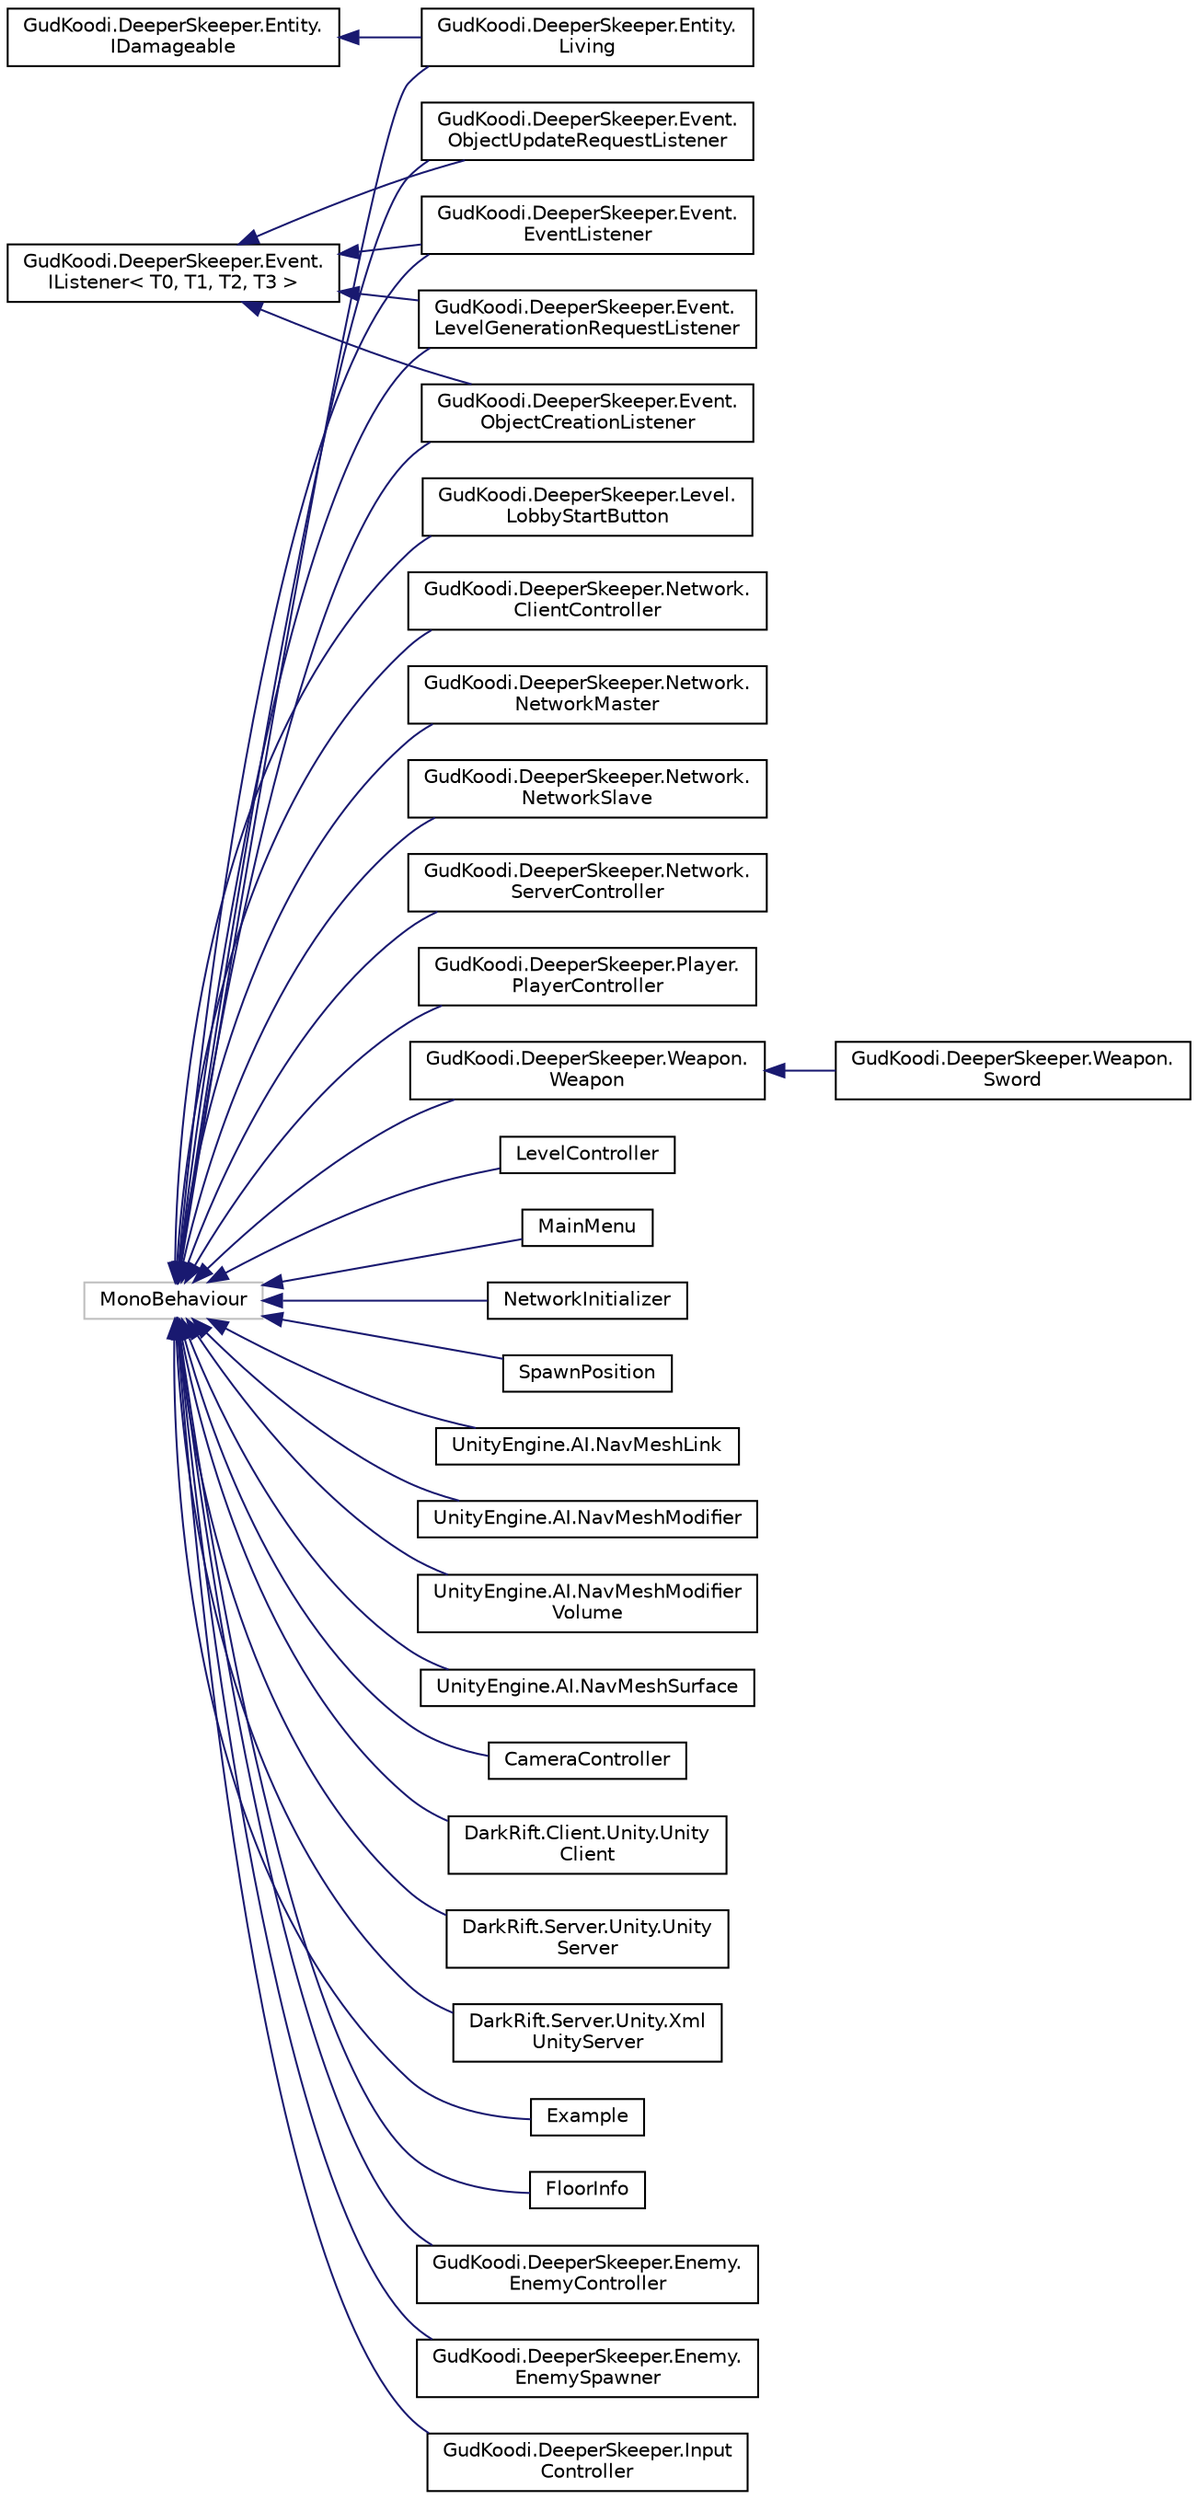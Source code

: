 digraph "Graphical Class Hierarchy"
{
 // LATEX_PDF_SIZE
  edge [fontname="Helvetica",fontsize="10",labelfontname="Helvetica",labelfontsize="10"];
  node [fontname="Helvetica",fontsize="10",shape=record];
  rankdir="LR";
  Node76 [label="GudKoodi.DeeperSkeeper.Entity.\lIDamageable",height=0.2,width=0.4,color="black", fillcolor="white", style="filled",URL="$interface_gud_koodi_1_1_deeper_skeeper_1_1_entity_1_1_i_damageable.html",tooltip="Can be damaged."];
  Node76 -> Node41 [dir="back",color="midnightblue",fontsize="10",style="solid",fontname="Helvetica"];
  Node41 [label="GudKoodi.DeeperSkeeper.Entity.\lLiving",height=0.2,width=0.4,color="black", fillcolor="white", style="filled",URL="$class_gud_koodi_1_1_deeper_skeeper_1_1_entity_1_1_living.html",tooltip="Anything that has HP."];
  Node70 [label="GudKoodi.DeeperSkeeper.Event.\lIListener\< T0, T1, T2, T3 \>",height=0.2,width=0.4,color="black", fillcolor="white", style="filled",URL="$interface_gud_koodi_1_1_deeper_skeeper_1_1_event_1_1_i_listener.html",tooltip="Interface for all event listeners."];
  Node70 -> Node42 [dir="back",color="midnightblue",fontsize="10",style="solid",fontname="Helvetica"];
  Node42 [label="GudKoodi.DeeperSkeeper.Event.\lEventListener",height=0.2,width=0.4,color="black", fillcolor="white", style="filled",URL="$class_gud_koodi_1_1_deeper_skeeper_1_1_event_1_1_event_listener.html",tooltip="Listener for Event."];
  Node70 -> Node43 [dir="back",color="midnightblue",fontsize="10",style="solid",fontname="Helvetica"];
  Node43 [label="GudKoodi.DeeperSkeeper.Event.\lLevelGenerationRequestListener",height=0.2,width=0.4,color="black", fillcolor="white", style="filled",URL="$class_gud_koodi_1_1_deeper_skeeper_1_1_event_1_1_level_generation_request_listener.html",tooltip="Listener for LevelGenerationRequested."];
  Node70 -> Node44 [dir="back",color="midnightblue",fontsize="10",style="solid",fontname="Helvetica"];
  Node44 [label="GudKoodi.DeeperSkeeper.Event.\lObjectCreationListener",height=0.2,width=0.4,color="black", fillcolor="white", style="filled",URL="$class_gud_koodi_1_1_deeper_skeeper_1_1_event_1_1_object_creation_listener.html",tooltip="Listener for ObjectCreated."];
  Node70 -> Node45 [dir="back",color="midnightblue",fontsize="10",style="solid",fontname="Helvetica"];
  Node45 [label="GudKoodi.DeeperSkeeper.Event.\lObjectUpdateRequestListener",height=0.2,width=0.4,color="black", fillcolor="white", style="filled",URL="$class_gud_koodi_1_1_deeper_skeeper_1_1_event_1_1_object_update_request_listener.html",tooltip="Listener for ObjectUpdateRequested."];
  Node32 [label="MonoBehaviour",height=0.2,width=0.4,color="grey75", fillcolor="white", style="filled",tooltip=" "];
  Node32 -> Node0 [dir="back",color="midnightblue",fontsize="10",style="solid",fontname="Helvetica"];
  Node0 [label="CameraController",height=0.2,width=0.4,color="black", fillcolor="white", style="filled",URL="$class_camera_controller.html",tooltip="Component for setting the position of camera during game"];
  Node32 -> Node34 [dir="back",color="midnightblue",fontsize="10",style="solid",fontname="Helvetica"];
  Node34 [label="DarkRift.Client.Unity.Unity\lClient",height=0.2,width=0.4,color="black", fillcolor="white", style="filled",URL="$class_dark_rift_1_1_client_1_1_unity_1_1_unity_client.html",tooltip=" "];
  Node32 -> Node35 [dir="back",color="midnightblue",fontsize="10",style="solid",fontname="Helvetica"];
  Node35 [label="DarkRift.Server.Unity.Unity\lServer",height=0.2,width=0.4,color="black", fillcolor="white", style="filled",URL="$class_dark_rift_1_1_server_1_1_unity_1_1_unity_server.html",tooltip=" "];
  Node32 -> Node36 [dir="back",color="midnightblue",fontsize="10",style="solid",fontname="Helvetica"];
  Node36 [label="DarkRift.Server.Unity.Xml\lUnityServer",height=0.2,width=0.4,color="black", fillcolor="white", style="filled",URL="$class_dark_rift_1_1_server_1_1_unity_1_1_xml_unity_server.html",tooltip=" "];
  Node32 -> Node37 [dir="back",color="midnightblue",fontsize="10",style="solid",fontname="Helvetica"];
  Node37 [label="Example",height=0.2,width=0.4,color="black", fillcolor="white", style="filled",URL="$class_example.html",tooltip=" "];
  Node32 -> Node38 [dir="back",color="midnightblue",fontsize="10",style="solid",fontname="Helvetica"];
  Node38 [label="FloorInfo",height=0.2,width=0.4,color="black", fillcolor="white", style="filled",URL="$class_floor_info.html",tooltip=" "];
  Node32 -> Node39 [dir="back",color="midnightblue",fontsize="10",style="solid",fontname="Helvetica"];
  Node39 [label="GudKoodi.DeeperSkeeper.Enemy.\lEnemyController",height=0.2,width=0.4,color="black", fillcolor="white", style="filled",URL="$class_gud_koodi_1_1_deeper_skeeper_1_1_enemy_1_1_enemy_controller.html",tooltip="Component for controlling enemy object."];
  Node32 -> Node40 [dir="back",color="midnightblue",fontsize="10",style="solid",fontname="Helvetica"];
  Node40 [label="GudKoodi.DeeperSkeeper.Enemy.\lEnemySpawner",height=0.2,width=0.4,color="black", fillcolor="white", style="filled",URL="$class_gud_koodi_1_1_deeper_skeeper_1_1_enemy_1_1_enemy_spawner.html",tooltip="Creates the designed enemy and destroys spawner."];
  Node32 -> Node41 [dir="back",color="midnightblue",fontsize="10",style="solid",fontname="Helvetica"];
  Node32 -> Node42 [dir="back",color="midnightblue",fontsize="10",style="solid",fontname="Helvetica"];
  Node32 -> Node43 [dir="back",color="midnightblue",fontsize="10",style="solid",fontname="Helvetica"];
  Node32 -> Node44 [dir="back",color="midnightblue",fontsize="10",style="solid",fontname="Helvetica"];
  Node32 -> Node45 [dir="back",color="midnightblue",fontsize="10",style="solid",fontname="Helvetica"];
  Node32 -> Node46 [dir="back",color="midnightblue",fontsize="10",style="solid",fontname="Helvetica"];
  Node46 [label="GudKoodi.DeeperSkeeper.Input\lController",height=0.2,width=0.4,color="black", fillcolor="white", style="filled",URL="$class_gud_koodi_1_1_deeper_skeeper_1_1_input_controller.html",tooltip="Component for global input handling."];
  Node32 -> Node47 [dir="back",color="midnightblue",fontsize="10",style="solid",fontname="Helvetica"];
  Node47 [label="GudKoodi.DeeperSkeeper.Level.\lLobbyStartButton",height=0.2,width=0.4,color="black", fillcolor="white", style="filled",URL="$class_gud_koodi_1_1_deeper_skeeper_1_1_level_1_1_lobby_start_button.html",tooltip="Component for start button in lobby."];
  Node32 -> Node48 [dir="back",color="midnightblue",fontsize="10",style="solid",fontname="Helvetica"];
  Node48 [label="GudKoodi.DeeperSkeeper.Network.\lClientController",height=0.2,width=0.4,color="black", fillcolor="white", style="filled",URL="$class_gud_koodi_1_1_deeper_skeeper_1_1_network_1_1_client_controller.html",tooltip="Component that handles all communication to server."];
  Node32 -> Node49 [dir="back",color="midnightblue",fontsize="10",style="solid",fontname="Helvetica"];
  Node49 [label="GudKoodi.DeeperSkeeper.Network.\lNetworkMaster",height=0.2,width=0.4,color="black", fillcolor="white", style="filled",URL="$class_gud_koodi_1_1_deeper_skeeper_1_1_network_1_1_network_master.html",tooltip=" "];
  Node32 -> Node50 [dir="back",color="midnightblue",fontsize="10",style="solid",fontname="Helvetica"];
  Node50 [label="GudKoodi.DeeperSkeeper.Network.\lNetworkSlave",height=0.2,width=0.4,color="black", fillcolor="white", style="filled",URL="$class_gud_koodi_1_1_deeper_skeeper_1_1_network_1_1_network_slave.html",tooltip=" "];
  Node32 -> Node51 [dir="back",color="midnightblue",fontsize="10",style="solid",fontname="Helvetica"];
  Node51 [label="GudKoodi.DeeperSkeeper.Network.\lServerController",height=0.2,width=0.4,color="black", fillcolor="white", style="filled",URL="$class_gud_koodi_1_1_deeper_skeeper_1_1_network_1_1_server_controller.html",tooltip="Component that handles all communication between the server and all clients."];
  Node32 -> Node52 [dir="back",color="midnightblue",fontsize="10",style="solid",fontname="Helvetica"];
  Node52 [label="GudKoodi.DeeperSkeeper.Player.\lPlayerController",height=0.2,width=0.4,color="black", fillcolor="white", style="filled",URL="$class_gud_koodi_1_1_deeper_skeeper_1_1_player_1_1_player_controller.html",tooltip="Player controller controls the player."];
  Node32 -> Node53 [dir="back",color="midnightblue",fontsize="10",style="solid",fontname="Helvetica"];
  Node53 [label="GudKoodi.DeeperSkeeper.Weapon.\lWeapon",height=0.2,width=0.4,color="black", fillcolor="white", style="filled",URL="$class_gud_koodi_1_1_deeper_skeeper_1_1_weapon_1_1_weapon.html",tooltip=" "];
  Node53 -> Node54 [dir="back",color="midnightblue",fontsize="10",style="solid",fontname="Helvetica"];
  Node54 [label="GudKoodi.DeeperSkeeper.Weapon.\lSword",height=0.2,width=0.4,color="black", fillcolor="white", style="filled",URL="$class_gud_koodi_1_1_deeper_skeeper_1_1_weapon_1_1_sword.html",tooltip=" "];
  Node32 -> Node55 [dir="back",color="midnightblue",fontsize="10",style="solid",fontname="Helvetica"];
  Node55 [label="LevelController",height=0.2,width=0.4,color="black", fillcolor="white", style="filled",URL="$class_level_controller.html",tooltip=" "];
  Node32 -> Node56 [dir="back",color="midnightblue",fontsize="10",style="solid",fontname="Helvetica"];
  Node56 [label="MainMenu",height=0.2,width=0.4,color="black", fillcolor="white", style="filled",URL="$class_main_menu.html",tooltip=" "];
  Node32 -> Node57 [dir="back",color="midnightblue",fontsize="10",style="solid",fontname="Helvetica"];
  Node57 [label="NetworkInitializer",height=0.2,width=0.4,color="black", fillcolor="white", style="filled",URL="$class_network_initializer.html",tooltip=" "];
  Node32 -> Node58 [dir="back",color="midnightblue",fontsize="10",style="solid",fontname="Helvetica"];
  Node58 [label="SpawnPosition",height=0.2,width=0.4,color="black", fillcolor="white", style="filled",URL="$class_spawn_position.html",tooltip=" "];
  Node32 -> Node59 [dir="back",color="midnightblue",fontsize="10",style="solid",fontname="Helvetica"];
  Node59 [label="UnityEngine.AI.NavMeshLink",height=0.2,width=0.4,color="black", fillcolor="white", style="filled",URL="$class_unity_engine_1_1_a_i_1_1_nav_mesh_link.html",tooltip=" "];
  Node32 -> Node60 [dir="back",color="midnightblue",fontsize="10",style="solid",fontname="Helvetica"];
  Node60 [label="UnityEngine.AI.NavMeshModifier",height=0.2,width=0.4,color="black", fillcolor="white", style="filled",URL="$class_unity_engine_1_1_a_i_1_1_nav_mesh_modifier.html",tooltip=" "];
  Node32 -> Node61 [dir="back",color="midnightblue",fontsize="10",style="solid",fontname="Helvetica"];
  Node61 [label="UnityEngine.AI.NavMeshModifier\lVolume",height=0.2,width=0.4,color="black", fillcolor="white", style="filled",URL="$class_unity_engine_1_1_a_i_1_1_nav_mesh_modifier_volume.html",tooltip=" "];
  Node32 -> Node62 [dir="back",color="midnightblue",fontsize="10",style="solid",fontname="Helvetica"];
  Node62 [label="UnityEngine.AI.NavMeshSurface",height=0.2,width=0.4,color="black", fillcolor="white", style="filled",URL="$class_unity_engine_1_1_a_i_1_1_nav_mesh_surface.html",tooltip=" "];
}

